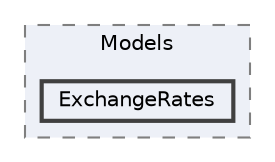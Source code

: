 digraph "Web/Modules/EleWise.ELMA.CRM.Web/Models/ExchangeRates"
{
 // LATEX_PDF_SIZE
  bgcolor="transparent";
  edge [fontname=Helvetica,fontsize=10,labelfontname=Helvetica,labelfontsize=10];
  node [fontname=Helvetica,fontsize=10,shape=box,height=0.2,width=0.4];
  compound=true
  subgraph clusterdir_f0cfb9a2c23bce63d73b9ea6df65f22e {
    graph [ bgcolor="#edf0f7", pencolor="grey50", label="Models", fontname=Helvetica,fontsize=10 style="filled,dashed", URL="dir_f0cfb9a2c23bce63d73b9ea6df65f22e.html",tooltip=""]
  dir_1ebccb8fa247ce2f62ede6ad7543b632 [label="ExchangeRates", fillcolor="#edf0f7", color="grey25", style="filled,bold", URL="dir_1ebccb8fa247ce2f62ede6ad7543b632.html",tooltip=""];
  }
}
